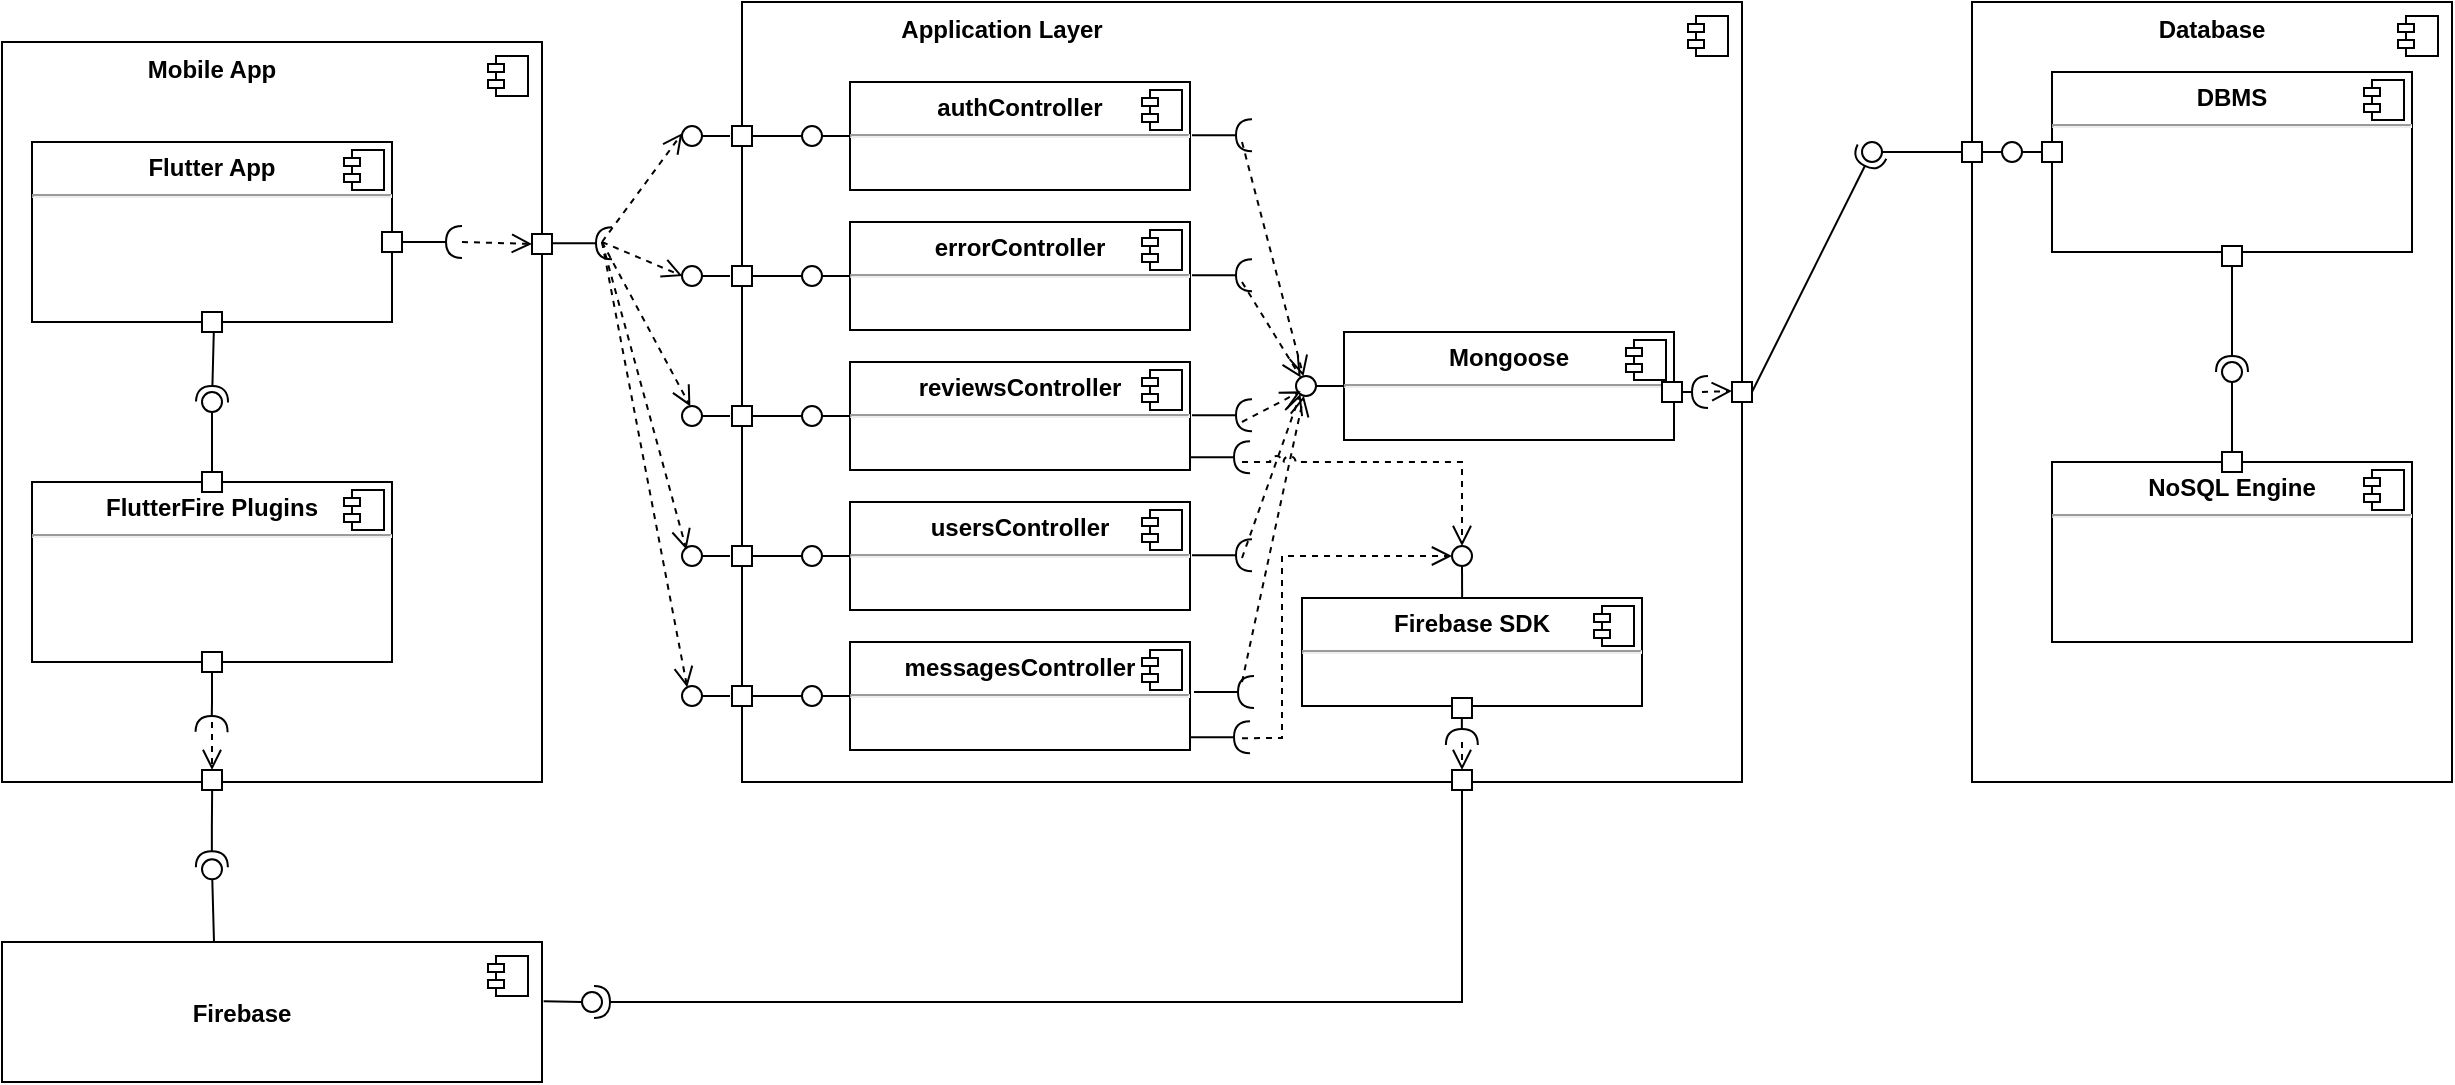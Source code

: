 <mxfile version="14.2.7" type="device"><diagram id="enF2D9G_5Vz-ghoOuG-C" name="Page-1"><mxGraphModel dx="1422" dy="762" grid="1" gridSize="10" guides="1" tooltips="1" connect="1" arrows="1" fold="1" page="1" pageScale="1" pageWidth="827" pageHeight="1169" math="0" shadow="0"><root><mxCell id="0"/><mxCell id="1" parent="0"/><mxCell id="8Nc6JXcuGylK00MmOk5K-164" value="" style="rounded=0;orthogonalLoop=1;jettySize=auto;html=1;endArrow=halfCircle;endFill=0;endSize=6;strokeWidth=1;exitX=1;exitY=0.5;exitDx=0;exitDy=0;" edge="1" parent="1"><mxGeometry relative="1" as="geometry"><mxPoint x="124.93" y="472.67" as="sourcePoint"/><mxPoint x="124.93" y="492.67" as="targetPoint"/><Array as="points"><mxPoint x="125.07" y="454"/><mxPoint x="124.93" y="472.67"/></Array></mxGeometry></mxCell><mxCell id="8Nc6JXcuGylK00MmOk5K-1" value="" style="html=1;dropTarget=0;" vertex="1" parent="1"><mxGeometry x="20" y="80" width="270" height="370" as="geometry"/></mxCell><mxCell id="8Nc6JXcuGylK00MmOk5K-2" value="" style="shape=module;jettyWidth=8;jettyHeight=4;" vertex="1" parent="8Nc6JXcuGylK00MmOk5K-1"><mxGeometry x="1" width="20" height="20" relative="1" as="geometry"><mxPoint x="-27" y="7" as="offset"/></mxGeometry></mxCell><mxCell id="8Nc6JXcuGylK00MmOk5K-3" value="" style="html=1;dropTarget=0;" vertex="1" parent="1"><mxGeometry x="390" y="60" width="500" height="390" as="geometry"/></mxCell><mxCell id="8Nc6JXcuGylK00MmOk5K-4" value="" style="shape=module;jettyWidth=8;jettyHeight=4;" vertex="1" parent="8Nc6JXcuGylK00MmOk5K-3"><mxGeometry x="1" width="20" height="20" relative="1" as="geometry"><mxPoint x="-27" y="7" as="offset"/></mxGeometry></mxCell><mxCell id="8Nc6JXcuGylK00MmOk5K-5" value="" style="html=1;dropTarget=0;" vertex="1" parent="1"><mxGeometry x="1005" y="60" width="240" height="390" as="geometry"/></mxCell><mxCell id="8Nc6JXcuGylK00MmOk5K-6" value="" style="shape=module;jettyWidth=8;jettyHeight=4;" vertex="1" parent="8Nc6JXcuGylK00MmOk5K-5"><mxGeometry x="1" width="20" height="20" relative="1" as="geometry"><mxPoint x="-27" y="7" as="offset"/></mxGeometry></mxCell><mxCell id="8Nc6JXcuGylK00MmOk5K-7" value="&lt;p style=&quot;margin: 0px ; margin-top: 6px ; text-align: center&quot;&gt;&lt;b&gt;Flutter App&lt;/b&gt;&lt;/p&gt;&lt;hr&gt;&lt;p style=&quot;margin: 0px ; margin-left: 8px&quot;&gt;&lt;br&gt;&lt;/p&gt;" style="align=left;overflow=fill;html=1;dropTarget=0;" vertex="1" parent="1"><mxGeometry x="35" y="130" width="180" height="90" as="geometry"/></mxCell><mxCell id="8Nc6JXcuGylK00MmOk5K-8" value="" style="shape=component;jettyWidth=8;jettyHeight=4;" vertex="1" parent="8Nc6JXcuGylK00MmOk5K-7"><mxGeometry x="1" width="20" height="20" relative="1" as="geometry"><mxPoint x="-24" y="4" as="offset"/></mxGeometry></mxCell><mxCell id="8Nc6JXcuGylK00MmOk5K-9" value="&lt;p style=&quot;margin: 0px ; margin-top: 6px ; text-align: center&quot;&gt;&lt;b&gt;FlutterFire Plugins&lt;/b&gt;&lt;/p&gt;&lt;hr&gt;&lt;p style=&quot;margin: 0px ; margin-left: 8px&quot;&gt;&lt;br&gt;&lt;/p&gt;" style="align=left;overflow=fill;html=1;dropTarget=0;" vertex="1" parent="1"><mxGeometry x="35" y="300" width="180" height="90" as="geometry"/></mxCell><mxCell id="8Nc6JXcuGylK00MmOk5K-10" value="" style="shape=component;jettyWidth=8;jettyHeight=4;" vertex="1" parent="8Nc6JXcuGylK00MmOk5K-9"><mxGeometry x="1" width="20" height="20" relative="1" as="geometry"><mxPoint x="-24" y="4" as="offset"/></mxGeometry></mxCell><mxCell id="8Nc6JXcuGylK00MmOk5K-15" value="" style="whiteSpace=wrap;html=1;aspect=fixed;" vertex="1" parent="1"><mxGeometry x="120" y="215" width="10" height="10" as="geometry"/></mxCell><mxCell id="8Nc6JXcuGylK00MmOk5K-18" value="" style="whiteSpace=wrap;html=1;aspect=fixed;" vertex="1" parent="1"><mxGeometry x="120" y="295" width="10" height="10" as="geometry"/></mxCell><mxCell id="8Nc6JXcuGylK00MmOk5K-36" value="" style="rounded=0;orthogonalLoop=1;jettySize=auto;html=1;endArrow=none;endFill=0;exitX=0.5;exitY=0;exitDx=0;exitDy=0;" edge="1" target="8Nc6JXcuGylK00MmOk5K-38" parent="1" source="8Nc6JXcuGylK00MmOk5K-18"><mxGeometry relative="1" as="geometry"><mxPoint x="125.12" y="296.14" as="sourcePoint"/></mxGeometry></mxCell><mxCell id="8Nc6JXcuGylK00MmOk5K-37" value="" style="rounded=0;orthogonalLoop=1;jettySize=auto;html=1;endArrow=halfCircle;endFill=0;entryX=0.5;entryY=0.5;entryDx=0;entryDy=0;endSize=6;strokeWidth=1;exitX=0.5;exitY=1;exitDx=0;exitDy=0;" edge="1" target="8Nc6JXcuGylK00MmOk5K-38" parent="1"><mxGeometry relative="1" as="geometry"><mxPoint x="125.9" y="225" as="sourcePoint"/><Array as="points"><mxPoint x="125" y="225"/></Array></mxGeometry></mxCell><mxCell id="8Nc6JXcuGylK00MmOk5K-38" value="" style="ellipse;whiteSpace=wrap;html=1;fontFamily=Helvetica;fontSize=12;fontColor=#000000;align=center;strokeColor=#000000;fillColor=#ffffff;points=[];aspect=fixed;resizable=0;" vertex="1" parent="1"><mxGeometry x="120" y="255" width="10" height="10" as="geometry"/></mxCell><mxCell id="8Nc6JXcuGylK00MmOk5K-47" value="" style="whiteSpace=wrap;html=1;aspect=fixed;" vertex="1" parent="1"><mxGeometry x="210" y="175" width="10" height="10" as="geometry"/></mxCell><mxCell id="8Nc6JXcuGylK00MmOk5K-48" value="" style="whiteSpace=wrap;html=1;aspect=fixed;" vertex="1" parent="1"><mxGeometry x="120" y="385" width="10" height="10" as="geometry"/></mxCell><mxCell id="8Nc6JXcuGylK00MmOk5K-50" value="" style="rounded=0;orthogonalLoop=1;jettySize=auto;html=1;endArrow=halfCircle;endFill=0;endSize=6;strokeWidth=1;exitX=1;exitY=0.5;exitDx=0;exitDy=0;" edge="1" parent="1" source="8Nc6JXcuGylK00MmOk5K-47"><mxGeometry relative="1" as="geometry"><mxPoint x="395" y="240" as="sourcePoint"/><mxPoint x="250" y="180" as="targetPoint"/><Array as="points"><mxPoint x="250" y="180"/></Array></mxGeometry></mxCell><mxCell id="8Nc6JXcuGylK00MmOk5K-53" value="" style="html=1;verticalAlign=bottom;endArrow=open;dashed=1;endSize=8;entryX=0;entryY=0.5;entryDx=0;entryDy=0;" edge="1" parent="1" target="8Nc6JXcuGylK00MmOk5K-54"><mxGeometry x="-0.849" y="-14" relative="1" as="geometry"><mxPoint x="250" y="180" as="sourcePoint"/><mxPoint x="320.0" y="270" as="targetPoint"/><mxPoint as="offset"/></mxGeometry></mxCell><mxCell id="8Nc6JXcuGylK00MmOk5K-54" value="" style="whiteSpace=wrap;html=1;aspect=fixed;" vertex="1" parent="1"><mxGeometry x="285" y="176" width="10" height="10" as="geometry"/></mxCell><mxCell id="8Nc6JXcuGylK00MmOk5K-55" value="&lt;p style=&quot;margin: 0px ; margin-top: 6px ; text-align: center&quot;&gt;&lt;b&gt;authController&lt;/b&gt;&lt;/p&gt;&lt;hr&gt;&lt;p style=&quot;margin: 0px ; margin-left: 8px&quot;&gt;&lt;br&gt;&lt;/p&gt;" style="align=left;overflow=fill;html=1;dropTarget=0;" vertex="1" parent="1"><mxGeometry x="444" y="100" width="170" height="54" as="geometry"/></mxCell><mxCell id="8Nc6JXcuGylK00MmOk5K-56" value="" style="shape=component;jettyWidth=8;jettyHeight=4;" vertex="1" parent="8Nc6JXcuGylK00MmOk5K-55"><mxGeometry x="1" width="20" height="20" relative="1" as="geometry"><mxPoint x="-24" y="4" as="offset"/></mxGeometry></mxCell><mxCell id="8Nc6JXcuGylK00MmOk5K-57" value="&lt;p style=&quot;margin: 0px ; margin-top: 6px ; text-align: center&quot;&gt;&lt;b&gt;errorController&lt;/b&gt;&lt;/p&gt;&lt;hr&gt;&lt;p style=&quot;margin: 0px ; margin-left: 8px&quot;&gt;&lt;br&gt;&lt;/p&gt;" style="align=left;overflow=fill;html=1;dropTarget=0;" vertex="1" parent="1"><mxGeometry x="444" y="170" width="170" height="54" as="geometry"/></mxCell><mxCell id="8Nc6JXcuGylK00MmOk5K-58" value="" style="shape=component;jettyWidth=8;jettyHeight=4;" vertex="1" parent="8Nc6JXcuGylK00MmOk5K-57"><mxGeometry x="1" width="20" height="20" relative="1" as="geometry"><mxPoint x="-24" y="4" as="offset"/></mxGeometry></mxCell><mxCell id="8Nc6JXcuGylK00MmOk5K-59" value="&lt;p style=&quot;margin: 0px ; margin-top: 6px ; text-align: center&quot;&gt;&lt;b&gt;reviewsController&lt;/b&gt;&lt;/p&gt;&lt;hr&gt;&lt;p style=&quot;margin: 0px ; margin-left: 8px&quot;&gt;&lt;br&gt;&lt;/p&gt;" style="align=left;overflow=fill;html=1;dropTarget=0;" vertex="1" parent="1"><mxGeometry x="444" y="240" width="170" height="54" as="geometry"/></mxCell><mxCell id="8Nc6JXcuGylK00MmOk5K-60" value="" style="shape=component;jettyWidth=8;jettyHeight=4;" vertex="1" parent="8Nc6JXcuGylK00MmOk5K-59"><mxGeometry x="1" width="20" height="20" relative="1" as="geometry"><mxPoint x="-24" y="4" as="offset"/></mxGeometry></mxCell><mxCell id="8Nc6JXcuGylK00MmOk5K-61" value="&lt;p style=&quot;margin: 0px ; margin-top: 6px ; text-align: center&quot;&gt;&lt;b&gt;usersController&lt;/b&gt;&lt;/p&gt;&lt;hr&gt;&lt;p style=&quot;margin: 0px ; margin-left: 8px&quot;&gt;&lt;br&gt;&lt;/p&gt;" style="align=left;overflow=fill;html=1;dropTarget=0;" vertex="1" parent="1"><mxGeometry x="444" y="310" width="170" height="54" as="geometry"/></mxCell><mxCell id="8Nc6JXcuGylK00MmOk5K-62" value="" style="shape=component;jettyWidth=8;jettyHeight=4;" vertex="1" parent="8Nc6JXcuGylK00MmOk5K-61"><mxGeometry x="1" width="20" height="20" relative="1" as="geometry"><mxPoint x="-24" y="4" as="offset"/></mxGeometry></mxCell><mxCell id="8Nc6JXcuGylK00MmOk5K-63" value="" style="rounded=0;orthogonalLoop=1;jettySize=auto;html=1;endArrow=halfCircle;endFill=0;endSize=6;strokeWidth=1;exitX=1;exitY=0.5;exitDx=0;exitDy=0;" edge="1" parent="1"><mxGeometry relative="1" as="geometry"><mxPoint x="295" y="180.66" as="sourcePoint"/><mxPoint x="325" y="180.66" as="targetPoint"/><Array as="points"><mxPoint x="325" y="180.66"/></Array></mxGeometry></mxCell><mxCell id="8Nc6JXcuGylK00MmOk5K-64" value="&lt;p style=&quot;margin: 0px ; margin-top: 6px ; text-align: center&quot;&gt;&lt;b&gt;messagesController&lt;/b&gt;&lt;/p&gt;&lt;hr&gt;&lt;p style=&quot;margin: 0px ; margin-left: 8px&quot;&gt;&lt;br&gt;&lt;/p&gt;" style="align=left;overflow=fill;html=1;dropTarget=0;" vertex="1" parent="1"><mxGeometry x="444" y="380" width="170" height="54" as="geometry"/></mxCell><mxCell id="8Nc6JXcuGylK00MmOk5K-65" value="" style="shape=component;jettyWidth=8;jettyHeight=4;" vertex="1" parent="8Nc6JXcuGylK00MmOk5K-64"><mxGeometry x="1" width="20" height="20" relative="1" as="geometry"><mxPoint x="-24" y="4" as="offset"/></mxGeometry></mxCell><mxCell id="8Nc6JXcuGylK00MmOk5K-66" value="" style="rounded=0;orthogonalLoop=1;jettySize=auto;html=1;endArrow=none;endFill=0;exitX=0;exitY=0.5;exitDx=0;exitDy=0;" edge="1" target="8Nc6JXcuGylK00MmOk5K-68" parent="1" source="8Nc6JXcuGylK00MmOk5K-57"><mxGeometry relative="1" as="geometry"><mxPoint x="335" y="265" as="sourcePoint"/></mxGeometry></mxCell><mxCell id="8Nc6JXcuGylK00MmOk5K-68" value="" style="ellipse;whiteSpace=wrap;html=1;fontFamily=Helvetica;fontSize=12;fontColor=#000000;align=center;strokeColor=#000000;fillColor=#ffffff;points=[];aspect=fixed;resizable=0;" vertex="1" parent="1"><mxGeometry x="420" y="192" width="10" height="10" as="geometry"/></mxCell><mxCell id="8Nc6JXcuGylK00MmOk5K-71" value="" style="rounded=0;orthogonalLoop=1;jettySize=auto;html=1;endArrow=none;endFill=0;exitX=0;exitY=0.5;exitDx=0;exitDy=0;" edge="1" parent="1" target="8Nc6JXcuGylK00MmOk5K-72"><mxGeometry relative="1" as="geometry"><mxPoint x="444" y="267" as="sourcePoint"/></mxGeometry></mxCell><mxCell id="8Nc6JXcuGylK00MmOk5K-72" value="" style="ellipse;whiteSpace=wrap;html=1;fontFamily=Helvetica;fontSize=12;fontColor=#000000;align=center;strokeColor=#000000;fillColor=#ffffff;points=[];aspect=fixed;resizable=0;" vertex="1" parent="1"><mxGeometry x="420" y="262" width="10" height="10" as="geometry"/></mxCell><mxCell id="8Nc6JXcuGylK00MmOk5K-73" value="" style="rounded=0;orthogonalLoop=1;jettySize=auto;html=1;endArrow=none;endFill=0;exitX=0;exitY=0.5;exitDx=0;exitDy=0;" edge="1" parent="1" target="8Nc6JXcuGylK00MmOk5K-74"><mxGeometry relative="1" as="geometry"><mxPoint x="444" y="337" as="sourcePoint"/></mxGeometry></mxCell><mxCell id="8Nc6JXcuGylK00MmOk5K-74" value="" style="ellipse;whiteSpace=wrap;html=1;fontFamily=Helvetica;fontSize=12;fontColor=#000000;align=center;strokeColor=#000000;fillColor=#ffffff;points=[];aspect=fixed;resizable=0;" vertex="1" parent="1"><mxGeometry x="420" y="332" width="10" height="10" as="geometry"/></mxCell><mxCell id="8Nc6JXcuGylK00MmOk5K-75" value="" style="rounded=0;orthogonalLoop=1;jettySize=auto;html=1;endArrow=none;endFill=0;exitX=0;exitY=0.5;exitDx=0;exitDy=0;" edge="1" parent="1" target="8Nc6JXcuGylK00MmOk5K-76"><mxGeometry relative="1" as="geometry"><mxPoint x="444" y="407" as="sourcePoint"/></mxGeometry></mxCell><mxCell id="8Nc6JXcuGylK00MmOk5K-76" value="" style="ellipse;whiteSpace=wrap;html=1;fontFamily=Helvetica;fontSize=12;fontColor=#000000;align=center;strokeColor=#000000;fillColor=#ffffff;points=[];aspect=fixed;resizable=0;" vertex="1" parent="1"><mxGeometry x="420" y="402" width="10" height="10" as="geometry"/></mxCell><mxCell id="8Nc6JXcuGylK00MmOk5K-77" value="" style="rounded=0;orthogonalLoop=1;jettySize=auto;html=1;endArrow=none;endFill=0;exitX=0;exitY=0.5;exitDx=0;exitDy=0;" edge="1" parent="1" target="8Nc6JXcuGylK00MmOk5K-78"><mxGeometry relative="1" as="geometry"><mxPoint x="444" y="127" as="sourcePoint"/></mxGeometry></mxCell><mxCell id="8Nc6JXcuGylK00MmOk5K-78" value="" style="ellipse;whiteSpace=wrap;html=1;fontFamily=Helvetica;fontSize=12;fontColor=#000000;align=center;strokeColor=#000000;fillColor=#ffffff;points=[];aspect=fixed;resizable=0;" vertex="1" parent="1"><mxGeometry x="420" y="122" width="10" height="10" as="geometry"/></mxCell><mxCell id="8Nc6JXcuGylK00MmOk5K-79" value="" style="whiteSpace=wrap;html=1;aspect=fixed;" vertex="1" parent="1"><mxGeometry x="385" y="122" width="10" height="10" as="geometry"/></mxCell><mxCell id="8Nc6JXcuGylK00MmOk5K-80" value="" style="whiteSpace=wrap;html=1;aspect=fixed;" vertex="1" parent="1"><mxGeometry x="385" y="192" width="10" height="10" as="geometry"/></mxCell><mxCell id="8Nc6JXcuGylK00MmOk5K-81" value="" style="whiteSpace=wrap;html=1;aspect=fixed;" vertex="1" parent="1"><mxGeometry x="385" y="262" width="10" height="10" as="geometry"/></mxCell><mxCell id="8Nc6JXcuGylK00MmOk5K-82" value="&lt;span style=&quot;color: rgba(0 , 0 , 0 , 0) ; font-family: monospace ; font-size: 0px&quot;&gt;%3CmxGraphModel%3E%3Croot%3E%3CmxCell%20id%3D%220%22%2F%3E%3CmxCell%20id%3D%221%22%20parent%3D%220%22%2F%3E%3CmxCell%20id%3D%222%22%20value%3D%22%22%20style%3D%22whiteSpace%3Dwrap%3Bhtml%3D1%3Baspect%3Dfixed%3B%22%20vertex%3D%221%22%20parent%3D%221%22%3E%3CmxGeometry%20x%3D%22385%22%20y%3D%22332%22%20width%3D%2210%22%20height%3D%2210%22%20as%3D%22geometry%22%2F%3E%3C%2FmxCell%3E%3C%2Froot%3E%3C%2FmxGraphModel%3E&lt;/span&gt;&lt;span style=&quot;color: rgba(0 , 0 , 0 , 0) ; font-family: monospace ; font-size: 0px&quot;&gt;%3CmxGraphModel%3E%3Croot%3E%3CmxCell%20id%3D%220%22%2F%3E%3CmxCell%20id%3D%221%22%20parent%3D%220%22%2F%3E%3CmxCell%20id%3D%222%22%20value%3D%22%22%20style%3D%22whiteSpace%3Dwrap%3Bhtml%3D1%3Baspect%3Dfixed%3B%22%20vertex%3D%221%22%20parent%3D%221%22%3E%3CmxGeometry%20x%3D%22385%22%20y%3D%22332%22%20width%3D%2210%22%20height%3D%2210%22%20as%3D%22geometry%22%2F%3E%3C%2FmxCell%3E%3C%2Froot%3E%3C%2FmxGraphModel%3E&lt;/span&gt;" style="whiteSpace=wrap;html=1;aspect=fixed;" vertex="1" parent="1"><mxGeometry x="385" y="332" width="10" height="10" as="geometry"/></mxCell><mxCell id="8Nc6JXcuGylK00MmOk5K-83" value="&lt;span style=&quot;color: rgba(0 , 0 , 0 , 0) ; font-family: monospace ; font-size: 0px&quot;&gt;%3CmxGraphModel%3E%3Croot%3E%3CmxCell%20id%3D%220%22%2F%3E%3CmxCell%20id%3D%221%22%20parent%3D%220%22%2F%3E%3CmxCell%20id%3D%222%22%20value%3D%22%22%20style%3D%22whiteSpace%3Dwrap%3Bhtml%3D1%3Baspect%3Dfixed%3B%22%20vertex%3D%221%22%20parent%3D%221%22%3E%3CmxGeometry%20x%3D%22385%22%20y%3D%22332%22%20width%3D%2210%22%20height%3D%2210%22%20as%3D%22geometry%22%2F%3E%3C%2FmxCell%3E%3C%2Froot%3E%3C%2FmxGraphModel%3E&lt;/span&gt;&lt;span style=&quot;color: rgba(0 , 0 , 0 , 0) ; font-family: monospace ; font-size: 0px&quot;&gt;%3CmxGraphModel%3E%3Croot%3E%3CmxCell%20id%3D%220%22%2F%3E%3CmxCell%20id%3D%221%22%20parent%3D%220%22%2F%3E%3CmxCell%20id%3D%222%22%20value%3D%22%22%20style%3D%22whiteSpace%3Dwrap%3Bhtml%3D1%3Baspect%3Dfixed%3B%22%20vertex%3D%221%22%20parent%3D%221%22%3E%3CmxGeometry%20x%3D%22385%22%20y%3D%22332%22%20width%3D%2210%22%20height%3D%2210%22%20as%3D%22geometry%22%2F%3E%3C%2FmxCell%3E%3C%2Froot%3E%3C%2FmxGraphModel%3E&lt;/span&gt;" style="whiteSpace=wrap;html=1;aspect=fixed;" vertex="1" parent="1"><mxGeometry x="385" y="402" width="10" height="10" as="geometry"/></mxCell><mxCell id="8Nc6JXcuGylK00MmOk5K-84" value="" style="rounded=0;orthogonalLoop=1;jettySize=auto;html=1;endArrow=none;endFill=0;entryX=1;entryY=0.5;entryDx=0;entryDy=0;" edge="1" parent="1" target="8Nc6JXcuGylK00MmOk5K-80"><mxGeometry relative="1" as="geometry"><mxPoint x="420" y="197" as="sourcePoint"/><mxPoint x="400.0" y="207" as="targetPoint"/><Array as="points"><mxPoint x="420" y="197"/></Array></mxGeometry></mxCell><mxCell id="8Nc6JXcuGylK00MmOk5K-85" value="" style="rounded=0;orthogonalLoop=1;jettySize=auto;html=1;endArrow=none;endFill=0;entryX=1;entryY=0.5;entryDx=0;entryDy=0;" edge="1" parent="1"><mxGeometry relative="1" as="geometry"><mxPoint x="420" y="267" as="sourcePoint"/><mxPoint x="395" y="267" as="targetPoint"/><Array as="points"><mxPoint x="420" y="267"/></Array></mxGeometry></mxCell><mxCell id="8Nc6JXcuGylK00MmOk5K-86" value="" style="rounded=0;orthogonalLoop=1;jettySize=auto;html=1;endArrow=none;endFill=0;entryX=1;entryY=0.5;entryDx=0;entryDy=0;" edge="1" parent="1"><mxGeometry relative="1" as="geometry"><mxPoint x="420" y="337" as="sourcePoint"/><mxPoint x="395" y="337" as="targetPoint"/><Array as="points"><mxPoint x="420" y="337"/></Array></mxGeometry></mxCell><mxCell id="8Nc6JXcuGylK00MmOk5K-87" value="" style="rounded=0;orthogonalLoop=1;jettySize=auto;html=1;endArrow=none;endFill=0;entryX=1;entryY=0.5;entryDx=0;entryDy=0;" edge="1" parent="1"><mxGeometry relative="1" as="geometry"><mxPoint x="420" y="407" as="sourcePoint"/><mxPoint x="395" y="407" as="targetPoint"/><Array as="points"><mxPoint x="420" y="407"/></Array></mxGeometry></mxCell><mxCell id="8Nc6JXcuGylK00MmOk5K-88" value="" style="rounded=0;orthogonalLoop=1;jettySize=auto;html=1;endArrow=none;endFill=0;entryX=1;entryY=0.5;entryDx=0;entryDy=0;" edge="1" parent="1"><mxGeometry relative="1" as="geometry"><mxPoint x="420" y="127" as="sourcePoint"/><mxPoint x="395" y="127" as="targetPoint"/><Array as="points"><mxPoint x="420" y="127"/></Array></mxGeometry></mxCell><mxCell id="8Nc6JXcuGylK00MmOk5K-89" value="" style="html=1;verticalAlign=bottom;endArrow=open;dashed=1;endSize=8;entryX=0.014;entryY=0.357;entryDx=0;entryDy=0;entryPerimeter=0;" edge="1" parent="1" target="8Nc6JXcuGylK00MmOk5K-91"><mxGeometry x="-0.849" y="-14" relative="1" as="geometry"><mxPoint x="320" y="180" as="sourcePoint"/><mxPoint x="355" y="191" as="targetPoint"/><mxPoint as="offset"/></mxGeometry></mxCell><mxCell id="8Nc6JXcuGylK00MmOk5K-90" value="" style="rounded=0;orthogonalLoop=1;jettySize=auto;html=1;endArrow=none;endFill=0;exitX=0;exitY=0.5;exitDx=0;exitDy=0;" edge="1" parent="1" target="8Nc6JXcuGylK00MmOk5K-91"><mxGeometry relative="1" as="geometry"><mxPoint x="384" y="127" as="sourcePoint"/></mxGeometry></mxCell><mxCell id="8Nc6JXcuGylK00MmOk5K-91" value="" style="ellipse;whiteSpace=wrap;html=1;fontFamily=Helvetica;fontSize=12;fontColor=#000000;align=center;strokeColor=#000000;fillColor=#ffffff;points=[];aspect=fixed;resizable=0;" vertex="1" parent="1"><mxGeometry x="360" y="122" width="10" height="10" as="geometry"/></mxCell><mxCell id="8Nc6JXcuGylK00MmOk5K-94" value="" style="rounded=0;orthogonalLoop=1;jettySize=auto;html=1;endArrow=none;endFill=0;exitX=0;exitY=0.5;exitDx=0;exitDy=0;" edge="1" parent="1" target="8Nc6JXcuGylK00MmOk5K-95"><mxGeometry relative="1" as="geometry"><mxPoint x="384" y="197" as="sourcePoint"/></mxGeometry></mxCell><mxCell id="8Nc6JXcuGylK00MmOk5K-95" value="" style="ellipse;whiteSpace=wrap;html=1;fontFamily=Helvetica;fontSize=12;fontColor=#000000;align=center;strokeColor=#000000;fillColor=#ffffff;points=[];aspect=fixed;resizable=0;" vertex="1" parent="1"><mxGeometry x="360" y="192" width="10" height="10" as="geometry"/></mxCell><mxCell id="8Nc6JXcuGylK00MmOk5K-96" value="" style="rounded=0;orthogonalLoop=1;jettySize=auto;html=1;endArrow=none;endFill=0;exitX=0;exitY=0.5;exitDx=0;exitDy=0;" edge="1" parent="1" target="8Nc6JXcuGylK00MmOk5K-97"><mxGeometry relative="1" as="geometry"><mxPoint x="384" y="267" as="sourcePoint"/></mxGeometry></mxCell><mxCell id="8Nc6JXcuGylK00MmOk5K-97" value="" style="ellipse;whiteSpace=wrap;html=1;fontFamily=Helvetica;fontSize=12;fontColor=#000000;align=center;strokeColor=#000000;fillColor=#ffffff;points=[];aspect=fixed;resizable=0;" vertex="1" parent="1"><mxGeometry x="360" y="262" width="10" height="10" as="geometry"/></mxCell><mxCell id="8Nc6JXcuGylK00MmOk5K-98" value="" style="rounded=0;orthogonalLoop=1;jettySize=auto;html=1;endArrow=none;endFill=0;exitX=0;exitY=0.5;exitDx=0;exitDy=0;" edge="1" parent="1" target="8Nc6JXcuGylK00MmOk5K-99"><mxGeometry relative="1" as="geometry"><mxPoint x="384" y="337" as="sourcePoint"/></mxGeometry></mxCell><mxCell id="8Nc6JXcuGylK00MmOk5K-99" value="" style="ellipse;whiteSpace=wrap;html=1;fontFamily=Helvetica;fontSize=12;fontColor=#000000;align=center;strokeColor=#000000;fillColor=#ffffff;points=[];aspect=fixed;resizable=0;" vertex="1" parent="1"><mxGeometry x="360" y="332" width="10" height="10" as="geometry"/></mxCell><mxCell id="8Nc6JXcuGylK00MmOk5K-100" value="" style="rounded=0;orthogonalLoop=1;jettySize=auto;html=1;endArrow=none;endFill=0;exitX=0;exitY=0.5;exitDx=0;exitDy=0;" edge="1" parent="1" target="8Nc6JXcuGylK00MmOk5K-101"><mxGeometry relative="1" as="geometry"><mxPoint x="384" y="407" as="sourcePoint"/></mxGeometry></mxCell><mxCell id="8Nc6JXcuGylK00MmOk5K-101" value="" style="ellipse;whiteSpace=wrap;html=1;fontFamily=Helvetica;fontSize=12;fontColor=#000000;align=center;strokeColor=#000000;fillColor=#ffffff;points=[];aspect=fixed;resizable=0;" vertex="1" parent="1"><mxGeometry x="360" y="402" width="10" height="10" as="geometry"/></mxCell><mxCell id="8Nc6JXcuGylK00MmOk5K-102" value="" style="html=1;verticalAlign=bottom;endArrow=open;dashed=1;endSize=8;entryX=0.02;entryY=0.5;entryDx=0;entryDy=0;entryPerimeter=0;" edge="1" parent="1" target="8Nc6JXcuGylK00MmOk5K-95"><mxGeometry x="-0.849" y="-14" relative="1" as="geometry"><mxPoint x="320" y="180" as="sourcePoint"/><mxPoint x="370.14" y="135.57" as="targetPoint"/><mxPoint as="offset"/></mxGeometry></mxCell><mxCell id="8Nc6JXcuGylK00MmOk5K-103" value="" style="html=1;verticalAlign=bottom;endArrow=open;dashed=1;endSize=8;entryX=0.42;entryY=0.02;entryDx=0;entryDy=0;entryPerimeter=0;" edge="1" parent="1" target="8Nc6JXcuGylK00MmOk5K-97"><mxGeometry x="-0.849" y="-14" relative="1" as="geometry"><mxPoint x="320" y="180" as="sourcePoint"/><mxPoint x="370.2" y="207" as="targetPoint"/><mxPoint as="offset"/></mxGeometry></mxCell><mxCell id="8Nc6JXcuGylK00MmOk5K-104" value="" style="html=1;verticalAlign=bottom;endArrow=open;dashed=1;endSize=8;entryX=0.22;entryY=0.18;entryDx=0;entryDy=0;entryPerimeter=0;" edge="1" parent="1" target="8Nc6JXcuGylK00MmOk5K-99"><mxGeometry x="-0.849" y="-14" relative="1" as="geometry"><mxPoint x="320" y="180" as="sourcePoint"/><mxPoint x="374.2" y="272.2" as="targetPoint"/><mxPoint as="offset"/></mxGeometry></mxCell><mxCell id="8Nc6JXcuGylK00MmOk5K-105" value="" style="html=1;verticalAlign=bottom;endArrow=open;dashed=1;endSize=8;entryX=0.26;entryY=0.06;entryDx=0;entryDy=0;entryPerimeter=0;" edge="1" parent="1" target="8Nc6JXcuGylK00MmOk5K-101"><mxGeometry x="-0.849" y="-14" relative="1" as="geometry"><mxPoint x="320" y="180" as="sourcePoint"/><mxPoint x="372.2" y="343.8" as="targetPoint"/><mxPoint as="offset"/></mxGeometry></mxCell><mxCell id="8Nc6JXcuGylK00MmOk5K-106" value="&lt;p style=&quot;margin: 0px ; margin-top: 6px ; text-align: center&quot;&gt;&lt;b&gt;DBMS&lt;/b&gt;&lt;/p&gt;&lt;hr&gt;&lt;p style=&quot;margin: 0px ; margin-left: 8px&quot;&gt;&lt;br&gt;&lt;/p&gt;" style="align=left;overflow=fill;html=1;dropTarget=0;" vertex="1" parent="1"><mxGeometry x="1045" y="95" width="180" height="90" as="geometry"/></mxCell><mxCell id="8Nc6JXcuGylK00MmOk5K-107" value="" style="shape=component;jettyWidth=8;jettyHeight=4;" vertex="1" parent="8Nc6JXcuGylK00MmOk5K-106"><mxGeometry x="1" width="20" height="20" relative="1" as="geometry"><mxPoint x="-24" y="4" as="offset"/></mxGeometry></mxCell><mxCell id="8Nc6JXcuGylK00MmOk5K-108" value="&lt;p style=&quot;margin: 0px ; margin-top: 6px ; text-align: center&quot;&gt;&lt;b&gt;NoSQL Engine&lt;/b&gt;&lt;/p&gt;&lt;hr&gt;&lt;p style=&quot;margin: 0px ; margin-left: 8px&quot;&gt;&lt;br&gt;&lt;/p&gt;" style="align=left;overflow=fill;html=1;dropTarget=0;" vertex="1" parent="1"><mxGeometry x="1045" y="290" width="180" height="90" as="geometry"/></mxCell><mxCell id="8Nc6JXcuGylK00MmOk5K-109" value="" style="shape=component;jettyWidth=8;jettyHeight=4;" vertex="1" parent="8Nc6JXcuGylK00MmOk5K-108"><mxGeometry x="1" width="20" height="20" relative="1" as="geometry"><mxPoint x="-24" y="4" as="offset"/></mxGeometry></mxCell><mxCell id="8Nc6JXcuGylK00MmOk5K-110" value="Mobile App" style="text;align=center;fontStyle=1;verticalAlign=middle;spacingLeft=3;spacingRight=3;strokeColor=none;rotatable=0;points=[[0,0.5],[1,0.5]];portConstraint=eastwest;" vertex="1" parent="1"><mxGeometry x="85" y="80" width="80" height="26" as="geometry"/></mxCell><mxCell id="8Nc6JXcuGylK00MmOk5K-111" value="Application Layer" style="text;align=center;fontStyle=1;verticalAlign=middle;spacingLeft=3;spacingRight=3;strokeColor=none;rotatable=0;points=[[0,0.5],[1,0.5]];portConstraint=eastwest;" vertex="1" parent="1"><mxGeometry x="480" y="60" width="80" height="26" as="geometry"/></mxCell><mxCell id="8Nc6JXcuGylK00MmOk5K-124" value="" style="whiteSpace=wrap;html=1;aspect=fixed;" vertex="1" parent="1"><mxGeometry x="1130" y="285" width="10" height="10" as="geometry"/></mxCell><mxCell id="8Nc6JXcuGylK00MmOk5K-125" value="" style="rounded=0;orthogonalLoop=1;jettySize=auto;html=1;endArrow=none;endFill=0;exitX=0.5;exitY=0;exitDx=0;exitDy=0;" edge="1" parent="1" source="8Nc6JXcuGylK00MmOk5K-124" target="8Nc6JXcuGylK00MmOk5K-127"><mxGeometry relative="1" as="geometry"><mxPoint x="1145.12" y="273.14" as="sourcePoint"/></mxGeometry></mxCell><mxCell id="8Nc6JXcuGylK00MmOk5K-126" value="" style="rounded=0;orthogonalLoop=1;jettySize=auto;html=1;endArrow=halfCircle;endFill=0;entryX=0.5;entryY=0.5;entryDx=0;entryDy=0;endSize=6;strokeWidth=1;exitX=0.5;exitY=1;exitDx=0;exitDy=0;" edge="1" parent="1" target="8Nc6JXcuGylK00MmOk5K-127" source="8Nc6JXcuGylK00MmOk5K-123"><mxGeometry relative="1" as="geometry"><mxPoint x="1145" y="202" as="sourcePoint"/><Array as="points"><mxPoint x="1135" y="202"/></Array></mxGeometry></mxCell><mxCell id="8Nc6JXcuGylK00MmOk5K-127" value="" style="ellipse;whiteSpace=wrap;html=1;fontFamily=Helvetica;fontSize=12;fontColor=#000000;align=center;strokeColor=#000000;fillColor=#ffffff;points=[];aspect=fixed;resizable=0;" vertex="1" parent="1"><mxGeometry x="1130" y="240" width="10" height="10" as="geometry"/></mxCell><mxCell id="8Nc6JXcuGylK00MmOk5K-123" value="" style="whiteSpace=wrap;html=1;aspect=fixed;" vertex="1" parent="1"><mxGeometry x="1130" y="182" width="10" height="10" as="geometry"/></mxCell><mxCell id="8Nc6JXcuGylK00MmOk5K-132" value="" style="rounded=0;orthogonalLoop=1;jettySize=auto;html=1;endArrow=none;endFill=0;exitX=0;exitY=0.5;exitDx=0;exitDy=0;" edge="1" parent="1" target="8Nc6JXcuGylK00MmOk5K-133"><mxGeometry relative="1" as="geometry"><mxPoint x="1044" y="135" as="sourcePoint"/></mxGeometry></mxCell><mxCell id="8Nc6JXcuGylK00MmOk5K-133" value="" style="ellipse;whiteSpace=wrap;html=1;fontFamily=Helvetica;fontSize=12;fontColor=#000000;align=center;strokeColor=#000000;fillColor=#ffffff;points=[];aspect=fixed;resizable=0;" vertex="1" parent="1"><mxGeometry x="1020" y="130" width="10" height="10" as="geometry"/></mxCell><mxCell id="8Nc6JXcuGylK00MmOk5K-134" value="" style="rounded=0;orthogonalLoop=1;jettySize=auto;html=1;endArrow=none;endFill=0;entryX=1;entryY=0.5;entryDx=0;entryDy=0;" edge="1" parent="1" target="8Nc6JXcuGylK00MmOk5K-136"><mxGeometry relative="1" as="geometry"><mxPoint x="1020" y="135" as="sourcePoint"/><mxPoint x="1015" y="135" as="targetPoint"/><Array as="points"><mxPoint x="1020" y="135"/></Array></mxGeometry></mxCell><mxCell id="8Nc6JXcuGylK00MmOk5K-135" value="" style="whiteSpace=wrap;html=1;aspect=fixed;" vertex="1" parent="1"><mxGeometry x="1040" y="130" width="10" height="10" as="geometry"/></mxCell><mxCell id="8Nc6JXcuGylK00MmOk5K-136" value="" style="whiteSpace=wrap;html=1;aspect=fixed;" vertex="1" parent="1"><mxGeometry x="1000" y="130" width="10" height="10" as="geometry"/></mxCell><mxCell id="8Nc6JXcuGylK00MmOk5K-146" value="" style="rounded=0;orthogonalLoop=1;jettySize=auto;html=1;endArrow=halfCircle;endFill=0;entryX=0.5;entryY=0.5;entryDx=0;entryDy=0;endSize=6;strokeWidth=1;exitX=0.5;exitY=1;exitDx=0;exitDy=0;" edge="1" parent="1" source="8Nc6JXcuGylK00MmOk5K-48"><mxGeometry relative="1" as="geometry"><mxPoint x="125.23" y="390" as="sourcePoint"/><mxPoint x="124.78" y="425" as="targetPoint"/><Array as="points"><mxPoint x="125" y="410"/></Array></mxGeometry></mxCell><mxCell id="8Nc6JXcuGylK00MmOk5K-148" value="" style="html=1;verticalAlign=bottom;endArrow=open;dashed=1;endSize=8;entryX=0.5;entryY=0;entryDx=0;entryDy=0;" edge="1" parent="1" target="8Nc6JXcuGylK00MmOk5K-149"><mxGeometry x="-0.849" y="-14" relative="1" as="geometry"><mxPoint x="125" y="420" as="sourcePoint"/><mxPoint x="295" y="191" as="targetPoint"/><mxPoint as="offset"/><Array as="points"/></mxGeometry></mxCell><mxCell id="8Nc6JXcuGylK00MmOk5K-149" value="" style="whiteSpace=wrap;html=1;aspect=fixed;" vertex="1" parent="1"><mxGeometry x="120" y="444" width="10" height="10" as="geometry"/></mxCell><mxCell id="8Nc6JXcuGylK00MmOk5K-150" value="&lt;p style=&quot;margin: 0px ; margin-top: 6px ; text-align: center&quot;&gt;&lt;b&gt;Mongoose&lt;/b&gt;&lt;/p&gt;&lt;hr&gt;&lt;p style=&quot;margin: 0px ; margin-left: 8px&quot;&gt;&lt;br&gt;&lt;/p&gt;" style="align=left;overflow=fill;html=1;dropTarget=0;" vertex="1" parent="1"><mxGeometry x="691" y="225" width="165" height="54" as="geometry"/></mxCell><mxCell id="8Nc6JXcuGylK00MmOk5K-151" value="" style="shape=component;jettyWidth=8;jettyHeight=4;" vertex="1" parent="8Nc6JXcuGylK00MmOk5K-150"><mxGeometry x="1" width="20" height="20" relative="1" as="geometry"><mxPoint x="-24" y="4" as="offset"/></mxGeometry></mxCell><mxCell id="8Nc6JXcuGylK00MmOk5K-153" value="Database" style="text;align=center;fontStyle=1;verticalAlign=middle;spacingLeft=3;spacingRight=3;strokeColor=none;rotatable=0;points=[[0,0.5],[1,0.5]];portConstraint=eastwest;" vertex="1" parent="1"><mxGeometry x="1085" y="60" width="80" height="26" as="geometry"/></mxCell><mxCell id="8Nc6JXcuGylK00MmOk5K-155" value="" style="html=1;dropTarget=0;" vertex="1" parent="1"><mxGeometry x="20" y="530" width="270" height="70" as="geometry"/></mxCell><mxCell id="8Nc6JXcuGylK00MmOk5K-156" value="" style="shape=module;jettyWidth=8;jettyHeight=4;" vertex="1" parent="8Nc6JXcuGylK00MmOk5K-155"><mxGeometry x="1" width="20" height="20" relative="1" as="geometry"><mxPoint x="-27" y="7" as="offset"/></mxGeometry></mxCell><mxCell id="8Nc6JXcuGylK00MmOk5K-157" value="Firebase" style="text;align=center;fontStyle=1;verticalAlign=middle;spacingLeft=3;spacingRight=3;strokeColor=none;rotatable=0;points=[[0,0.5],[1,0.5]];portConstraint=eastwest;" vertex="1" parent="1"><mxGeometry x="100" y="552" width="80" height="26" as="geometry"/></mxCell><mxCell id="8Nc6JXcuGylK00MmOk5K-162" value="" style="rounded=0;orthogonalLoop=1;jettySize=auto;html=1;endArrow=none;endFill=0;" edge="1" parent="1" target="8Nc6JXcuGylK00MmOk5K-163"><mxGeometry relative="1" as="geometry"><mxPoint x="126" y="530" as="sourcePoint"/></mxGeometry></mxCell><mxCell id="8Nc6JXcuGylK00MmOk5K-163" value="" style="ellipse;whiteSpace=wrap;html=1;fontFamily=Helvetica;fontSize=12;fontColor=#000000;align=center;strokeColor=#000000;fillColor=#ffffff;points=[];aspect=fixed;resizable=0;" vertex="1" parent="1"><mxGeometry x="120" y="488.67" width="10" height="10" as="geometry"/></mxCell><mxCell id="8Nc6JXcuGylK00MmOk5K-168" value="&lt;p style=&quot;margin: 0px ; margin-top: 6px ; text-align: center&quot;&gt;&lt;b&gt;Firebase SDK&lt;/b&gt;&lt;/p&gt;&lt;hr&gt;&lt;p style=&quot;margin: 0px ; margin-left: 8px&quot;&gt;&lt;br&gt;&lt;/p&gt;" style="align=left;overflow=fill;html=1;dropTarget=0;" vertex="1" parent="1"><mxGeometry x="670" y="358" width="170" height="54" as="geometry"/></mxCell><mxCell id="8Nc6JXcuGylK00MmOk5K-169" value="" style="shape=component;jettyWidth=8;jettyHeight=4;" vertex="1" parent="8Nc6JXcuGylK00MmOk5K-168"><mxGeometry x="1" width="20" height="20" relative="1" as="geometry"><mxPoint x="-24" y="4" as="offset"/></mxGeometry></mxCell><mxCell id="8Nc6JXcuGylK00MmOk5K-171" value="" style="whiteSpace=wrap;html=1;aspect=fixed;" vertex="1" parent="1"><mxGeometry x="630" y="450" height="10" as="geometry"/></mxCell><mxCell id="8Nc6JXcuGylK00MmOk5K-174" value="&lt;span style=&quot;color: rgba(0 , 0 , 0 , 0) ; font-family: monospace ; font-size: 0px&quot;&gt;%3CmxGraphModel%3E%3Croot%3E%3CmxCell%20id%3D%220%22%2F%3E%3CmxCell%20id%3D%221%22%20parent%3D%220%22%2F%3E%3CmxCell%20id%3D%222%22%20value%3D%22%22%20style%3D%22whiteSpace%3Dwrap%3Bhtml%3D1%3Baspect%3Dfixed%3B%22%20vertex%3D%221%22%20parent%3D%221%22%3E%3CmxGeometry%20x%3D%22385%22%20y%3D%22332%22%20width%3D%2210%22%20height%3D%2210%22%20as%3D%22geometry%22%2F%3E%3C%2FmxCell%3E%3C%2Froot%3E%3C%2FmxGraphModel%3E&lt;/span&gt;&lt;span style=&quot;color: rgba(0 , 0 , 0 , 0) ; font-family: monospace ; font-size: 0px&quot;&gt;%3CmxGraphModel%3E%3Croot%3E%3CmxCell%20id%3D%220%22%2F%3E%3CmxCell%20id%3D%221%22%20parent%3D%220%22%2F%3E%3CmxCell%20id%3D%222%22%20value%3D%22%22%20style%3D%22whiteSpace%3Dwrap%3Bhtml%3D1%3Baspect%3Dfixed%3B%22%20vertex%3D%221%22%20parent%3D%221%22%3E%3CmxGeometry%20x%3D%22385%22%20y%3D%22332%22%20width%3D%2210%22%20height%3D%2210%22%20as%3D%22geometry%22%2F%3E%3C%2FmxCell%3E%3C%2Froot%3E%3C%2FmxGraphModel%3E&lt;/span&gt;" style="whiteSpace=wrap;html=1;aspect=fixed;" vertex="1" parent="1"><mxGeometry x="745" y="408" width="10" height="10" as="geometry"/></mxCell><mxCell id="8Nc6JXcuGylK00MmOk5K-176" value="" style="whiteSpace=wrap;html=1;aspect=fixed;" vertex="1" parent="1"><mxGeometry x="745" y="444" width="10" height="10" as="geometry"/></mxCell><mxCell id="8Nc6JXcuGylK00MmOk5K-177" value="" style="html=1;verticalAlign=bottom;endArrow=open;dashed=1;endSize=8;entryX=0.5;entryY=0;entryDx=0;entryDy=0;" edge="1" parent="1" target="8Nc6JXcuGylK00MmOk5K-176"><mxGeometry x="-0.849" y="-14" relative="1" as="geometry"><mxPoint x="750" y="430" as="sourcePoint"/><mxPoint x="720" y="440" as="targetPoint"/><mxPoint as="offset"/><Array as="points"/></mxGeometry></mxCell><mxCell id="8Nc6JXcuGylK00MmOk5K-178" value="" style="rounded=0;orthogonalLoop=1;jettySize=auto;html=1;endArrow=none;endFill=0;exitX=1.003;exitY=0.424;exitDx=0;exitDy=0;exitPerimeter=0;" edge="1" parent="1" target="8Nc6JXcuGylK00MmOk5K-179" source="8Nc6JXcuGylK00MmOk5K-155"><mxGeometry relative="1" as="geometry"><mxPoint x="290" y="555" as="sourcePoint"/></mxGeometry></mxCell><mxCell id="8Nc6JXcuGylK00MmOk5K-179" value="" style="ellipse;whiteSpace=wrap;html=1;fontFamily=Helvetica;fontSize=12;fontColor=#000000;align=center;strokeColor=#000000;fillColor=#ffffff;points=[];aspect=fixed;resizable=0;" vertex="1" parent="1"><mxGeometry x="310" y="555" width="10" height="10" as="geometry"/></mxCell><mxCell id="8Nc6JXcuGylK00MmOk5K-181" value="" style="rounded=0;orthogonalLoop=1;jettySize=auto;html=1;endArrow=halfCircle;endFill=0;endSize=6;strokeWidth=1;exitX=0.5;exitY=1;exitDx=0;exitDy=0;" edge="1" parent="1" source="8Nc6JXcuGylK00MmOk5K-176"><mxGeometry relative="1" as="geometry"><mxPoint x="720" y="560" as="sourcePoint"/><mxPoint x="316.0" y="560.0" as="targetPoint"/><Array as="points"><mxPoint x="750" y="560"/><mxPoint x="401" y="560"/><mxPoint x="366" y="560"/></Array></mxGeometry></mxCell><mxCell id="8Nc6JXcuGylK00MmOk5K-191" value="" style="html=1;verticalAlign=bottom;endArrow=open;dashed=1;endSize=8;entryX=0;entryY=0.5;entryDx=0;entryDy=0;" edge="1" parent="1"><mxGeometry x="-0.849" y="-14" relative="1" as="geometry"><mxPoint x="870" y="255" as="sourcePoint"/><mxPoint x="885" y="254.5" as="targetPoint"/><mxPoint as="offset"/></mxGeometry></mxCell><mxCell id="8Nc6JXcuGylK00MmOk5K-192" value="" style="whiteSpace=wrap;html=1;aspect=fixed;" vertex="1" parent="1"><mxGeometry x="850" y="250" width="10" height="10" as="geometry"/></mxCell><mxCell id="8Nc6JXcuGylK00MmOk5K-193" value="" style="whiteSpace=wrap;html=1;aspect=fixed;" vertex="1" parent="1"><mxGeometry x="885" y="250" width="10" height="10" as="geometry"/></mxCell><mxCell id="8Nc6JXcuGylK00MmOk5K-194" value="" style="rounded=0;orthogonalLoop=1;jettySize=auto;html=1;endArrow=halfCircle;endFill=0;endSize=6;strokeWidth=1;exitX=1;exitY=0.5;exitDx=0;exitDy=0;" edge="1" parent="1" source="8Nc6JXcuGylK00MmOk5K-193"><mxGeometry relative="1" as="geometry"><mxPoint x="900" y="137" as="sourcePoint"/><mxPoint x="955" y="134.83" as="targetPoint"/><Array as="points"><mxPoint x="955" y="134.83"/></Array></mxGeometry></mxCell><mxCell id="8Nc6JXcuGylK00MmOk5K-195" value="" style="rounded=0;orthogonalLoop=1;jettySize=auto;html=1;endArrow=none;endFill=0;exitX=0;exitY=0.5;exitDx=0;exitDy=0;" edge="1" parent="1" source="8Nc6JXcuGylK00MmOk5K-136"><mxGeometry relative="1" as="geometry"><mxPoint x="990" y="135" as="sourcePoint"/><mxPoint x="960" y="135" as="targetPoint"/></mxGeometry></mxCell><mxCell id="8Nc6JXcuGylK00MmOk5K-196" value="" style="ellipse;whiteSpace=wrap;html=1;fontFamily=Helvetica;fontSize=12;fontColor=#000000;align=center;strokeColor=#000000;fillColor=#ffffff;points=[];aspect=fixed;resizable=0;" vertex="1" parent="1"><mxGeometry x="950" y="130" width="10" height="10" as="geometry"/></mxCell><mxCell id="8Nc6JXcuGylK00MmOk5K-198" value="" style="rounded=0;orthogonalLoop=1;jettySize=auto;html=1;endArrow=halfCircle;endFill=0;entryX=0.5;entryY=0.5;entryDx=0;entryDy=0;endSize=6;strokeWidth=1;" edge="1" parent="1"><mxGeometry relative="1" as="geometry"><mxPoint x="749.93" y="418" as="sourcePoint"/><Array as="points"/><mxPoint x="749.93" y="431.5" as="targetPoint"/></mxGeometry></mxCell><mxCell id="8Nc6JXcuGylK00MmOk5K-199" value="" style="rounded=0;orthogonalLoop=1;jettySize=auto;html=1;endArrow=none;endFill=0;exitX=0.471;exitY=-0.006;exitDx=0;exitDy=0;exitPerimeter=0;" edge="1" parent="1" target="8Nc6JXcuGylK00MmOk5K-200" source="8Nc6JXcuGylK00MmOk5K-168"><mxGeometry relative="1" as="geometry"><mxPoint x="737" y="305.0" as="sourcePoint"/></mxGeometry></mxCell><mxCell id="8Nc6JXcuGylK00MmOk5K-200" value="" style="ellipse;whiteSpace=wrap;html=1;fontFamily=Helvetica;fontSize=12;fontColor=#000000;align=center;strokeColor=#000000;fillColor=#ffffff;points=[];aspect=fixed;resizable=0;" vertex="1" parent="1"><mxGeometry x="745" y="332" width="10" height="10" as="geometry"/></mxCell><mxCell id="8Nc6JXcuGylK00MmOk5K-201" value="" style="rounded=0;orthogonalLoop=1;jettySize=auto;html=1;endArrow=halfCircle;endFill=0;endSize=6;strokeWidth=1;exitX=1;exitY=0.5;exitDx=0;exitDy=0;" edge="1" parent="1"><mxGeometry relative="1" as="geometry"><mxPoint x="615" y="266.66" as="sourcePoint"/><mxPoint x="645" y="266.66" as="targetPoint"/><Array as="points"><mxPoint x="645" y="266.66"/></Array></mxGeometry></mxCell><mxCell id="8Nc6JXcuGylK00MmOk5K-202" value="" style="rounded=0;orthogonalLoop=1;jettySize=auto;html=1;endArrow=halfCircle;endFill=0;endSize=6;strokeWidth=1;exitX=1;exitY=0.5;exitDx=0;exitDy=0;" edge="1" parent="1"><mxGeometry relative="1" as="geometry"><mxPoint x="616" y="405" as="sourcePoint"/><mxPoint x="646" y="405" as="targetPoint"/><Array as="points"><mxPoint x="646" y="405"/></Array></mxGeometry></mxCell><mxCell id="8Nc6JXcuGylK00MmOk5K-205" value="" style="rounded=0;orthogonalLoop=1;jettySize=auto;html=1;endArrow=halfCircle;endFill=0;endSize=6;strokeWidth=1;exitX=1;exitY=0.5;exitDx=0;exitDy=0;" edge="1" parent="1"><mxGeometry relative="1" as="geometry"><mxPoint x="615" y="336.66" as="sourcePoint"/><mxPoint x="645" y="336.66" as="targetPoint"/><Array as="points"><mxPoint x="645" y="336.66"/></Array></mxGeometry></mxCell><mxCell id="8Nc6JXcuGylK00MmOk5K-206" value="" style="rounded=0;orthogonalLoop=1;jettySize=auto;html=1;endArrow=halfCircle;endFill=0;endSize=6;strokeWidth=1;exitX=1;exitY=0.5;exitDx=0;exitDy=0;" edge="1" parent="1"><mxGeometry relative="1" as="geometry"><mxPoint x="615" y="196.66" as="sourcePoint"/><mxPoint x="645" y="196.66" as="targetPoint"/><Array as="points"><mxPoint x="645" y="196.66"/></Array></mxGeometry></mxCell><mxCell id="8Nc6JXcuGylK00MmOk5K-207" value="" style="rounded=0;orthogonalLoop=1;jettySize=auto;html=1;endArrow=halfCircle;endFill=0;endSize=6;strokeWidth=1;exitX=1;exitY=0.5;exitDx=0;exitDy=0;" edge="1" parent="1"><mxGeometry relative="1" as="geometry"><mxPoint x="615" y="126.66" as="sourcePoint"/><mxPoint x="645" y="126.66" as="targetPoint"/><Array as="points"><mxPoint x="645" y="126.66"/></Array></mxGeometry></mxCell><mxCell id="8Nc6JXcuGylK00MmOk5K-208" value="" style="rounded=0;orthogonalLoop=1;jettySize=auto;html=1;endArrow=none;endFill=0;exitX=0;exitY=0.5;exitDx=0;exitDy=0;" edge="1" parent="1" target="8Nc6JXcuGylK00MmOk5K-209"><mxGeometry relative="1" as="geometry"><mxPoint x="691" y="252" as="sourcePoint"/></mxGeometry></mxCell><mxCell id="8Nc6JXcuGylK00MmOk5K-209" value="" style="ellipse;whiteSpace=wrap;html=1;fontFamily=Helvetica;fontSize=12;fontColor=#000000;align=center;strokeColor=#000000;fillColor=#ffffff;points=[];aspect=fixed;resizable=0;" vertex="1" parent="1"><mxGeometry x="667" y="247" width="10" height="10" as="geometry"/></mxCell><mxCell id="8Nc6JXcuGylK00MmOk5K-210" value="" style="html=1;verticalAlign=bottom;endArrow=open;dashed=1;endSize=8;" edge="1" parent="1" target="8Nc6JXcuGylK00MmOk5K-209"><mxGeometry x="-0.849" y="-14" relative="1" as="geometry"><mxPoint x="640" y="130" as="sourcePoint"/><mxPoint x="687" y="60" as="targetPoint"/><mxPoint as="offset"/></mxGeometry></mxCell><mxCell id="8Nc6JXcuGylK00MmOk5K-211" value="" style="html=1;verticalAlign=bottom;endArrow=open;dashed=1;endSize=8;" edge="1" parent="1" target="8Nc6JXcuGylK00MmOk5K-209"><mxGeometry x="-0.849" y="-14" relative="1" as="geometry"><mxPoint x="640" y="200" as="sourcePoint"/><mxPoint x="673" y="142" as="targetPoint"/><mxPoint as="offset"/></mxGeometry></mxCell><mxCell id="8Nc6JXcuGylK00MmOk5K-212" value="" style="html=1;verticalAlign=bottom;endArrow=open;dashed=1;endSize=8;entryX=0.233;entryY=0.767;entryDx=0;entryDy=0;entryPerimeter=0;" edge="1" parent="1" target="8Nc6JXcuGylK00MmOk5K-209"><mxGeometry x="-0.849" y="-14" relative="1" as="geometry"><mxPoint x="640" y="270" as="sourcePoint"/><mxPoint x="676.072" y="147.613" as="targetPoint"/><mxPoint as="offset"/></mxGeometry></mxCell><mxCell id="8Nc6JXcuGylK00MmOk5K-213" value="" style="html=1;verticalAlign=bottom;endArrow=open;dashed=1;endSize=8;entryX=0.221;entryY=0.897;entryDx=0;entryDy=0;entryPerimeter=0;" edge="1" parent="1" target="8Nc6JXcuGylK00MmOk5K-209"><mxGeometry x="-0.849" y="-14" relative="1" as="geometry"><mxPoint x="640" y="338" as="sourcePoint"/><mxPoint x="663" y="138" as="targetPoint"/><mxPoint as="offset"/></mxGeometry></mxCell><mxCell id="8Nc6JXcuGylK00MmOk5K-214" value="" style="html=1;verticalAlign=bottom;endArrow=open;dashed=1;endSize=8;jumpStyle=arc;" edge="1" parent="1" target="8Nc6JXcuGylK00MmOk5K-209"><mxGeometry x="-0.849" y="-14" relative="1" as="geometry"><mxPoint x="640" y="400" as="sourcePoint"/><mxPoint x="673" y="148" as="targetPoint"/><mxPoint as="offset"/></mxGeometry></mxCell><mxCell id="8Nc6JXcuGylK00MmOk5K-218" value="" style="rounded=0;orthogonalLoop=1;jettySize=auto;html=1;endArrow=halfCircle;endFill=0;endSize=6;strokeWidth=1;exitX=1;exitY=0.5;exitDx=0;exitDy=0;" edge="1" parent="1"><mxGeometry relative="1" as="geometry"><mxPoint x="614" y="287.66" as="sourcePoint"/><mxPoint x="644" y="287.66" as="targetPoint"/><Array as="points"><mxPoint x="644" y="287.66"/></Array></mxGeometry></mxCell><mxCell id="8Nc6JXcuGylK00MmOk5K-219" value="" style="rounded=0;orthogonalLoop=1;jettySize=auto;html=1;endArrow=halfCircle;endFill=0;endSize=6;strokeWidth=1;exitX=1;exitY=0.5;exitDx=0;exitDy=0;" edge="1" parent="1"><mxGeometry relative="1" as="geometry"><mxPoint x="614" y="427.66" as="sourcePoint"/><mxPoint x="644" y="427.66" as="targetPoint"/><Array as="points"><mxPoint x="644" y="427.66"/></Array></mxGeometry></mxCell><mxCell id="8Nc6JXcuGylK00MmOk5K-220" value="" style="html=1;verticalAlign=bottom;endArrow=open;dashed=1;endSize=8;jumpStyle=arc;rounded=0;" edge="1" parent="1" target="8Nc6JXcuGylK00MmOk5K-200"><mxGeometry x="-0.849" y="-14" relative="1" as="geometry"><mxPoint x="640" y="428.11" as="sourcePoint"/><mxPoint x="680.949" y="264.998" as="targetPoint"/><mxPoint as="offset"/><Array as="points"><mxPoint x="660" y="428"/><mxPoint x="660" y="337"/></Array></mxGeometry></mxCell><mxCell id="8Nc6JXcuGylK00MmOk5K-221" value="" style="html=1;verticalAlign=bottom;endArrow=open;dashed=1;endSize=8;jumpStyle=arc;rounded=0;" edge="1" parent="1" target="8Nc6JXcuGylK00MmOk5K-200"><mxGeometry x="-0.849" y="-14" relative="1" as="geometry"><mxPoint x="640" y="290" as="sourcePoint"/><mxPoint x="802.5" y="240" as="targetPoint"/><mxPoint as="offset"/><Array as="points"><mxPoint x="750" y="290"/></Array></mxGeometry></mxCell><mxCell id="8Nc6JXcuGylK00MmOk5K-223" value="" style="rounded=0;orthogonalLoop=1;jettySize=auto;html=1;endArrow=halfCircle;endFill=0;endSize=6;strokeWidth=1;exitX=1;exitY=0.5;exitDx=0;exitDy=0;" edge="1" parent="1" source="8Nc6JXcuGylK00MmOk5K-192"><mxGeometry relative="1" as="geometry"><mxPoint x="863" y="255.2" as="sourcePoint"/><mxPoint x="873" y="255.0" as="targetPoint"/><Array as="points"><mxPoint x="873" y="255.0"/></Array></mxGeometry></mxCell></root></mxGraphModel></diagram></mxfile>